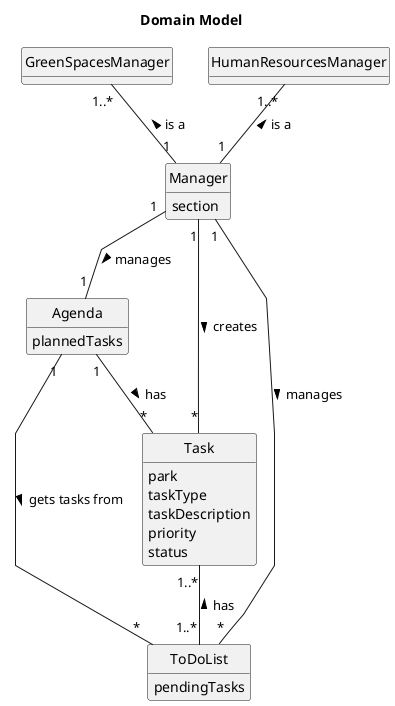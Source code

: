 @startuml
'skinparam monochrome true
skinparam packageStyle rectangle
skinparam shadowing false
skinparam linetype polyline
'left to right direction
skinparam classAttributeIconSize 0
hide circle
hide methods

title Domain Model

class Manager {
    section
}

class HumanResourcesManager {

}

class GreenSpacesManager {

}



class Agenda {
    plannedTasks
}


class Task {
    park
    taskType
    taskDescription
    priority
    status

}

class ToDoList{
    pendingTasks
}


Manager "1" -- "1" Agenda: manages >
Manager "1" -- "*" ToDoList: manages >
Manager "1" -- "*" Task: creates >
Manager "1" --up "1..*" HumanResourcesManager: is a >
Manager "1" --up "1..*" GreenSpacesManager: is a >


Agenda "1" -- "*" ToDoList: gets tasks from >
Agenda "1" -- "*" Task: has >


Task "1..*" -- "1..*" ToDoList: has <

@enduml